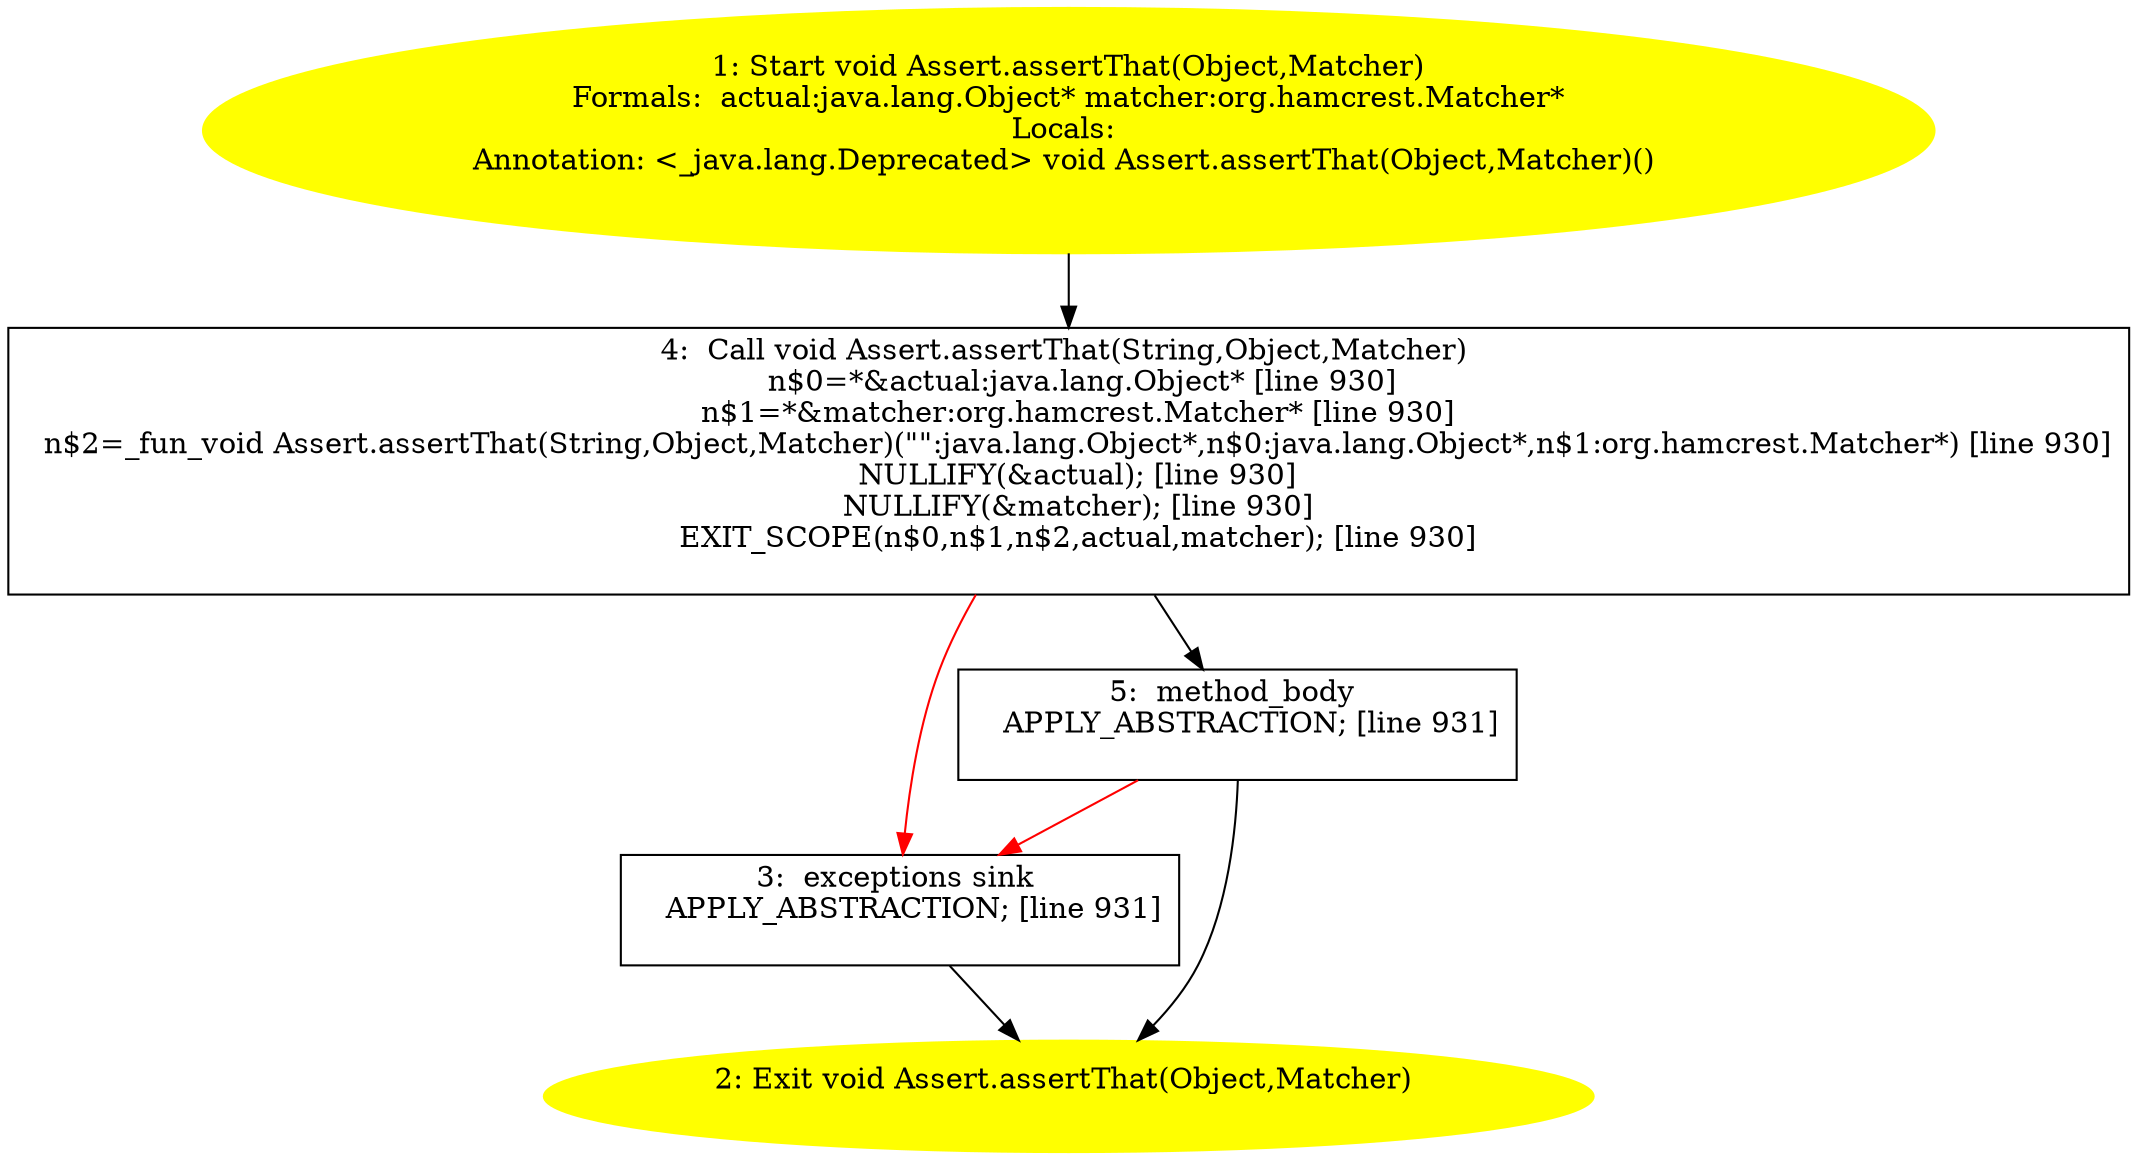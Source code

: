 /* @generated */
digraph cfg {
"org.junit.Assert.assertThat(java.lang.Object,org.hamcrest.Matcher):void.72b82396edbe21cf4ef02139c2f4b15f_1" [label="1: Start void Assert.assertThat(Object,Matcher)\nFormals:  actual:java.lang.Object* matcher:org.hamcrest.Matcher*\nLocals: \nAnnotation: <_java.lang.Deprecated> void Assert.assertThat(Object,Matcher)() \n  " color=yellow style=filled]
	

	 "org.junit.Assert.assertThat(java.lang.Object,org.hamcrest.Matcher):void.72b82396edbe21cf4ef02139c2f4b15f_1" -> "org.junit.Assert.assertThat(java.lang.Object,org.hamcrest.Matcher):void.72b82396edbe21cf4ef02139c2f4b15f_4" ;
"org.junit.Assert.assertThat(java.lang.Object,org.hamcrest.Matcher):void.72b82396edbe21cf4ef02139c2f4b15f_2" [label="2: Exit void Assert.assertThat(Object,Matcher) \n  " color=yellow style=filled]
	

"org.junit.Assert.assertThat(java.lang.Object,org.hamcrest.Matcher):void.72b82396edbe21cf4ef02139c2f4b15f_3" [label="3:  exceptions sink \n   APPLY_ABSTRACTION; [line 931]\n " shape="box"]
	

	 "org.junit.Assert.assertThat(java.lang.Object,org.hamcrest.Matcher):void.72b82396edbe21cf4ef02139c2f4b15f_3" -> "org.junit.Assert.assertThat(java.lang.Object,org.hamcrest.Matcher):void.72b82396edbe21cf4ef02139c2f4b15f_2" ;
"org.junit.Assert.assertThat(java.lang.Object,org.hamcrest.Matcher):void.72b82396edbe21cf4ef02139c2f4b15f_4" [label="4:  Call void Assert.assertThat(String,Object,Matcher) \n   n$0=*&actual:java.lang.Object* [line 930]\n  n$1=*&matcher:org.hamcrest.Matcher* [line 930]\n  n$2=_fun_void Assert.assertThat(String,Object,Matcher)(\"\":java.lang.Object*,n$0:java.lang.Object*,n$1:org.hamcrest.Matcher*) [line 930]\n  NULLIFY(&actual); [line 930]\n  NULLIFY(&matcher); [line 930]\n  EXIT_SCOPE(n$0,n$1,n$2,actual,matcher); [line 930]\n " shape="box"]
	

	 "org.junit.Assert.assertThat(java.lang.Object,org.hamcrest.Matcher):void.72b82396edbe21cf4ef02139c2f4b15f_4" -> "org.junit.Assert.assertThat(java.lang.Object,org.hamcrest.Matcher):void.72b82396edbe21cf4ef02139c2f4b15f_5" ;
	 "org.junit.Assert.assertThat(java.lang.Object,org.hamcrest.Matcher):void.72b82396edbe21cf4ef02139c2f4b15f_4" -> "org.junit.Assert.assertThat(java.lang.Object,org.hamcrest.Matcher):void.72b82396edbe21cf4ef02139c2f4b15f_3" [color="red" ];
"org.junit.Assert.assertThat(java.lang.Object,org.hamcrest.Matcher):void.72b82396edbe21cf4ef02139c2f4b15f_5" [label="5:  method_body \n   APPLY_ABSTRACTION; [line 931]\n " shape="box"]
	

	 "org.junit.Assert.assertThat(java.lang.Object,org.hamcrest.Matcher):void.72b82396edbe21cf4ef02139c2f4b15f_5" -> "org.junit.Assert.assertThat(java.lang.Object,org.hamcrest.Matcher):void.72b82396edbe21cf4ef02139c2f4b15f_2" ;
	 "org.junit.Assert.assertThat(java.lang.Object,org.hamcrest.Matcher):void.72b82396edbe21cf4ef02139c2f4b15f_5" -> "org.junit.Assert.assertThat(java.lang.Object,org.hamcrest.Matcher):void.72b82396edbe21cf4ef02139c2f4b15f_3" [color="red" ];
}
